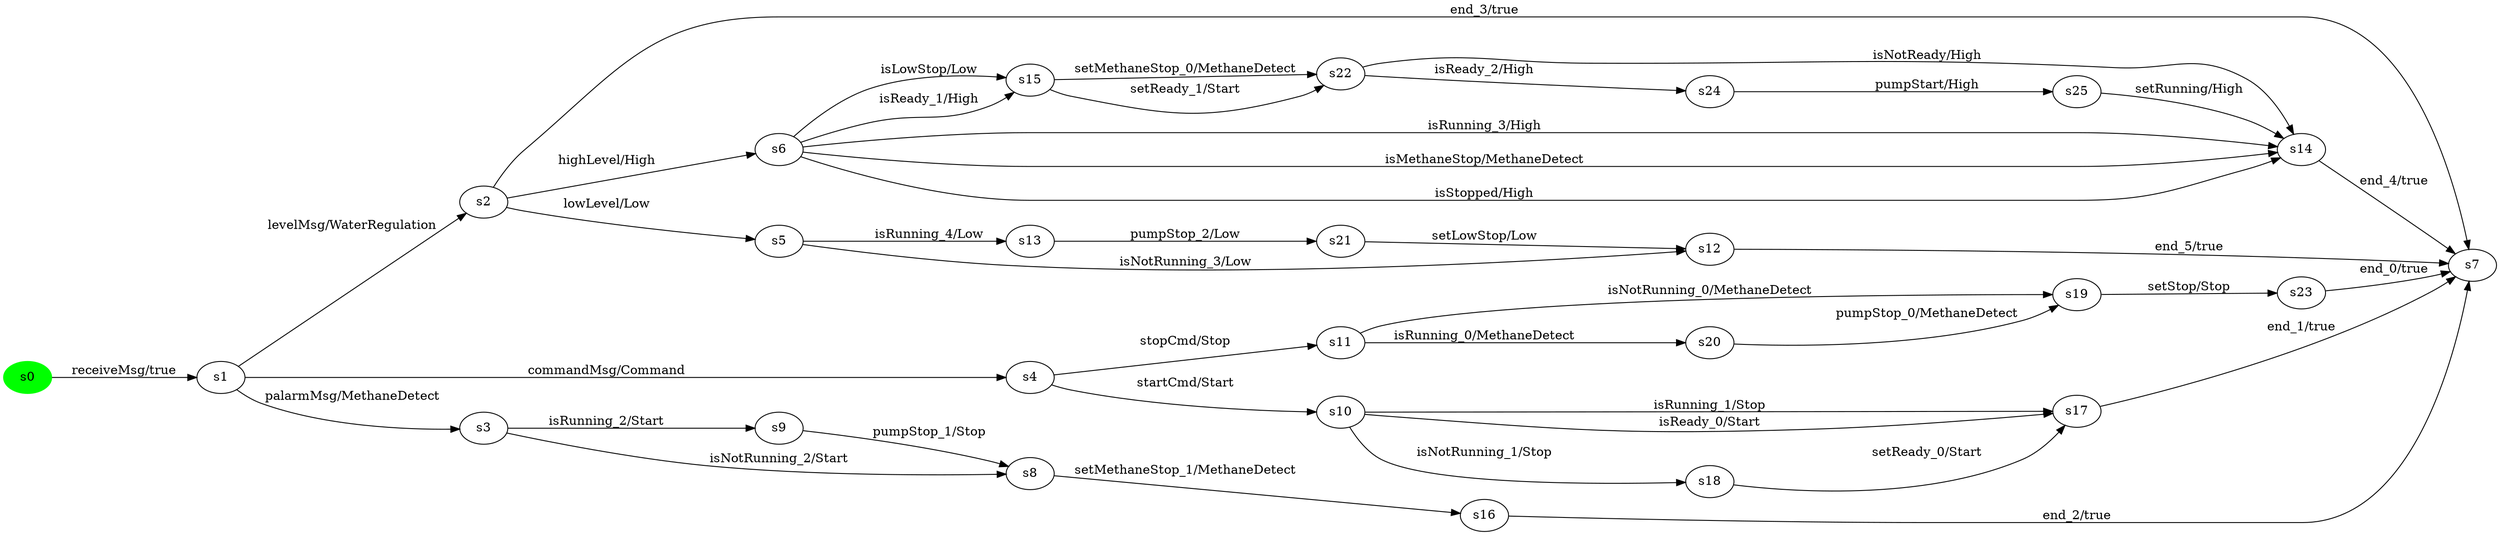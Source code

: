 digraph G {
rankdir=LR;
state0[ label = "s0", style=filled, color=green ];
state1 [ label = "s11" ];
state1 -> state2 [ label=" isNotRunning_0/MethaneDetect " ];
state1 -> state3 [ label=" isRunning_0/MethaneDetect " ];
state4 [ label = "s10" ];
state4 -> state5 [ label=" isRunning_1/Stop " ];
state4 -> state5 [ label=" isReady_0/Start " ];
state4 -> state6 [ label=" isNotRunning_1/Stop " ];
state7 [ label = "s13" ];
state7 -> state8 [ label=" pumpStop_2/Low " ];
state9 [ label = "s12" ];
state9 -> state10 [ label=" end_5/true " ];
state11 [ label = "s15" ];
state11 -> state12 [ label=" setMethaneStop_0/MethaneDetect " ];
state11 -> state12 [ label=" setReady_1/Start " ];
state13 [ label = "s14" ];
state13 -> state10 [ label=" end_4/true " ];
state5 [ label = "s17" ];
state5 -> state10 [ label=" end_1/true " ];
state14 [ label = "s16" ];
state14 -> state10 [ label=" end_2/true " ];
state2 [ label = "s19" ];
state2 -> state15 [ label=" setStop/Stop " ];
state6 [ label = "s18" ];
state6 -> state5 [ label=" setReady_0/Start " ];
state0 -> state16 [ label=" receiveMsg/true " ];
state16 [ label = "s1" ];
state16 -> state17 [ label=" levelMsg/WaterRegulation " ];
state16 -> state18 [ label=" commandMsg/Command " ];
state16 -> state19 [ label=" palarmMsg/MethaneDetect " ];
state17 [ label = "s2" ];
state17 -> state20 [ label=" highLevel/High " ];
state17 -> state21 [ label=" lowLevel/Low " ];
state17 -> state10 [ label=" end_3/true " ];
state19 [ label = "s3" ];
state19 -> state22 [ label=" isRunning_2/Start " ];
state19 -> state23 [ label=" isNotRunning_2/Start " ];
state18 [ label = "s4" ];
state18 -> state1 [ label=" stopCmd/Stop " ];
state18 -> state4 [ label=" startCmd/Start " ];
state21 [ label = "s5" ];
state21 -> state9 [ label=" isNotRunning_3/Low " ];
state21 -> state7 [ label=" isRunning_4/Low " ];
state20 [ label = "s6" ];
state20 -> state13 [ label=" isRunning_3/High " ];
state20 -> state13 [ label=" isMethaneStop/MethaneDetect " ];
state20 -> state13 [ label=" isStopped/High " ];
state20 -> state11 [ label=" isLowStop/Low " ];
state20 -> state11 [ label=" isReady_1/High " ];
state10 [ label = "s7" ];
state23 [ label = "s8" ];
state23 -> state14 [ label=" setMethaneStop_1/MethaneDetect " ];
state22 [ label = "s9" ];
state22 -> state23 [ label=" pumpStop_1/Stop " ];
state3 [ label = "s20" ];
state3 -> state2 [ label=" pumpStop_0/MethaneDetect " ];
state12 [ label = "s22" ];
state12 -> state13 [ label=" isNotReady/High " ];
state12 -> state24 [ label=" isReady_2/High " ];
state8 [ label = "s21" ];
state8 -> state9 [ label=" setLowStop/Low " ];
state24 [ label = "s24" ];
state24 -> state25 [ label=" pumpStart/High " ];
state15 [ label = "s23" ];
state15 -> state10 [ label=" end_0/true " ];
state25 [ label = "s25" ];
state25 -> state13 [ label=" setRunning/High " ];
}
